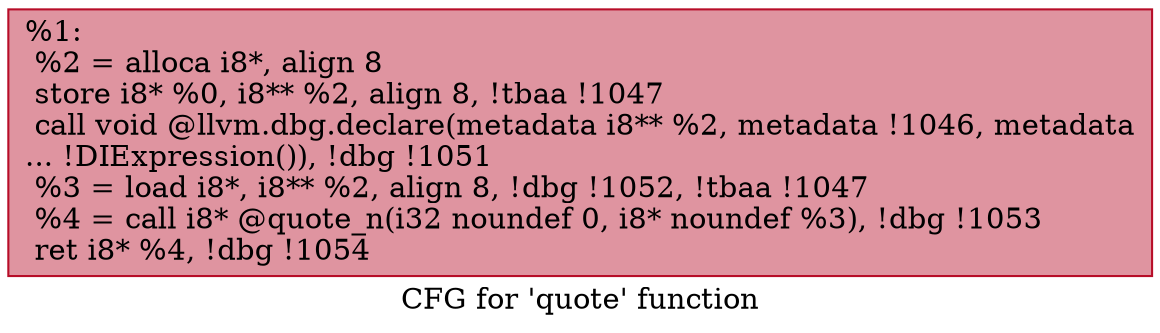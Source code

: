 digraph "CFG for 'quote' function" {
	label="CFG for 'quote' function";

	Node0x1ad1a50 [shape=record,color="#b70d28ff", style=filled, fillcolor="#b70d2870",label="{%1:\l  %2 = alloca i8*, align 8\l  store i8* %0, i8** %2, align 8, !tbaa !1047\l  call void @llvm.dbg.declare(metadata i8** %2, metadata !1046, metadata\l... !DIExpression()), !dbg !1051\l  %3 = load i8*, i8** %2, align 8, !dbg !1052, !tbaa !1047\l  %4 = call i8* @quote_n(i32 noundef 0, i8* noundef %3), !dbg !1053\l  ret i8* %4, !dbg !1054\l}"];
}
